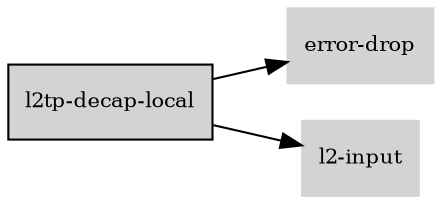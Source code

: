 digraph "l2tp_decap_local_subgraph" {
  rankdir=LR;
  node [shape=box, style=filled, fontsize=10, color=lightgray, fontcolor=black, fillcolor=lightgray];
  "l2tp-decap-local" [color=black, fontcolor=black, fillcolor=lightgray];
  edge [fontsize=8];
  "l2tp-decap-local" -> "error-drop";
  "l2tp-decap-local" -> "l2-input";
}
